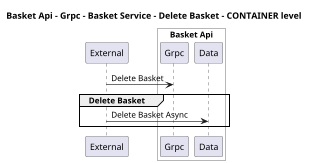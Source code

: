 @startuml
skinparam dpi 60

title Basket Api - Grpc - Basket Service - Delete Basket - CONTAINER level

participant "External" as C4InterFlow.SoftwareSystems.ExternalSystem

box "Basket Api" #White
    participant "Grpc" as dotnet.eShop.Architecture.SoftwareSystems.BasketApi.Containers.Grpc
    participant "Data" as dotnet.eShop.Architecture.SoftwareSystems.BasketApi.Containers.Data
end box


C4InterFlow.SoftwareSystems.ExternalSystem -> dotnet.eShop.Architecture.SoftwareSystems.BasketApi.Containers.Grpc : Delete Basket
group Delete Basket
C4InterFlow.SoftwareSystems.ExternalSystem -> dotnet.eShop.Architecture.SoftwareSystems.BasketApi.Containers.Data : Delete Basket Async
end


@enduml
